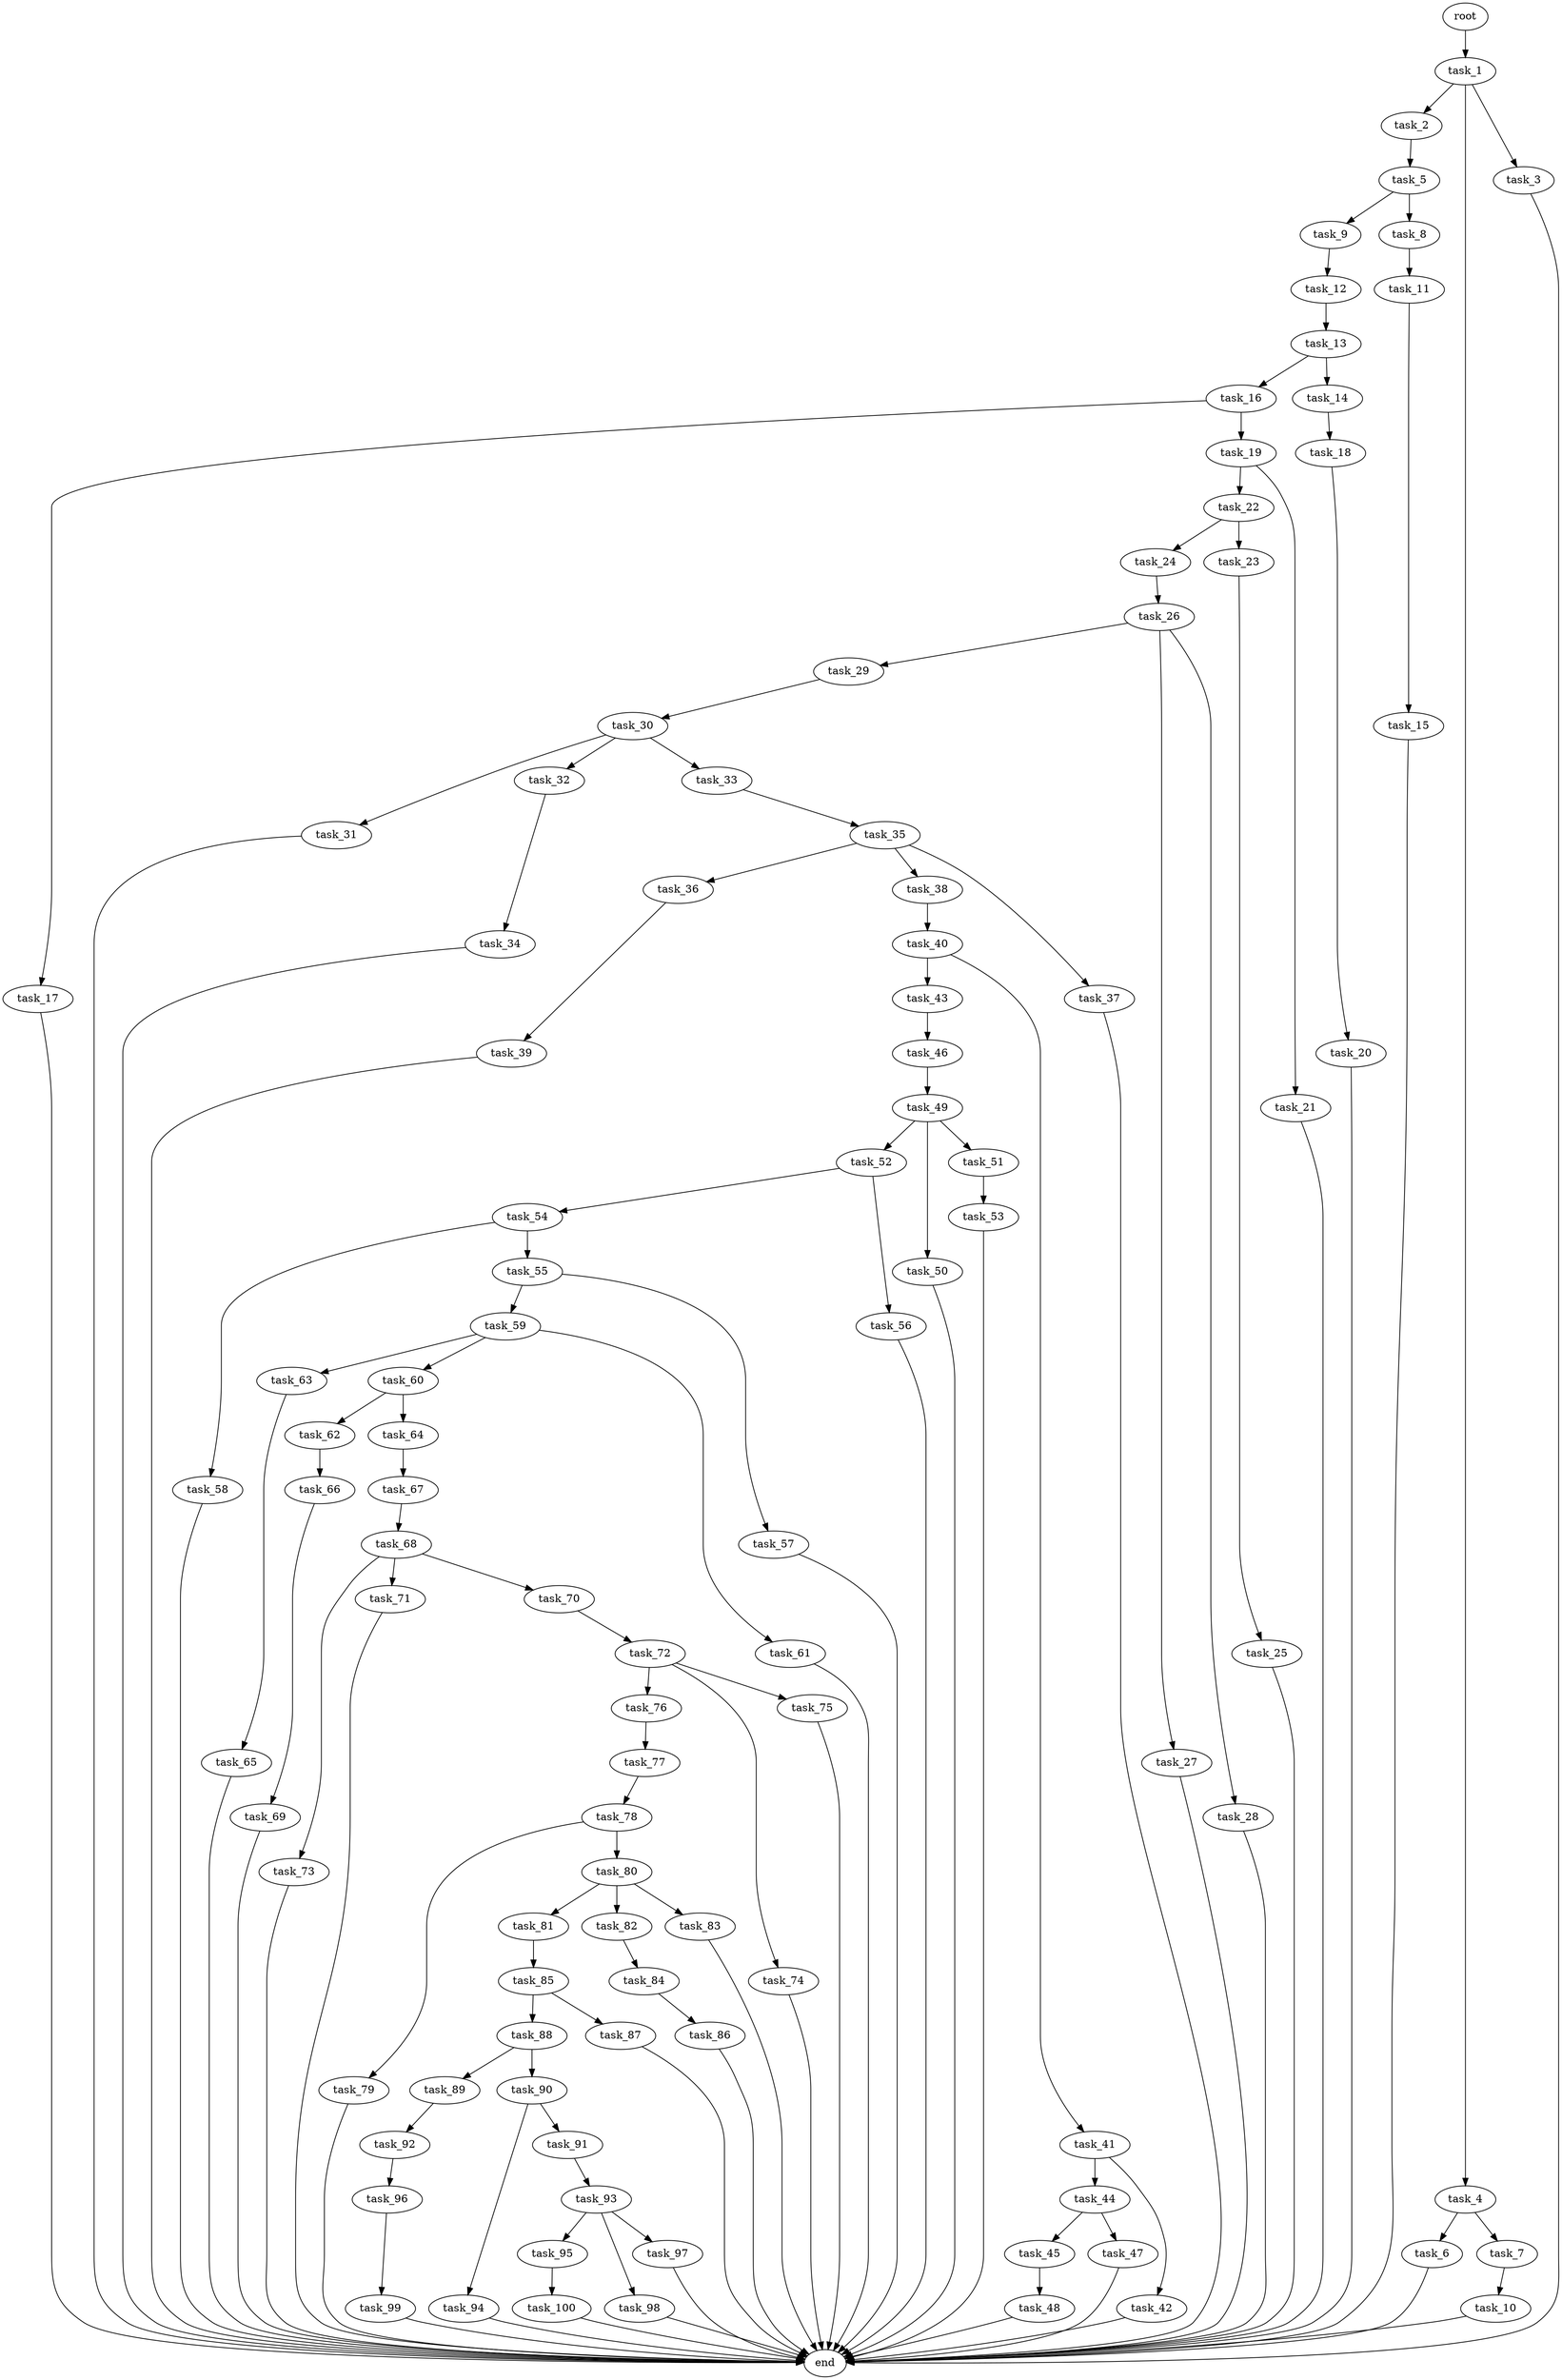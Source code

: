 digraph G {
  task_15 [size="5.525476e+11"];
  task_77 [size="9.639316e+11"];
  task_62 [size="2.214210e+11"];
  task_59 [size="2.531773e+11"];
  task_20 [size="7.134502e+11"];
  task_17 [size="7.000640e+11"];
  task_89 [size="7.247890e+11"];
  task_24 [size="3.893893e+11"];
  task_92 [size="8.055692e+11"];
  task_85 [size="4.724826e+11"];
  task_23 [size="2.491644e+11"];
  task_73 [size="8.158947e+11"];
  task_63 [size="4.529574e+11"];
  task_45 [size="1.092234e+10"];
  task_11 [size="3.915300e+11"];
  task_13 [size="1.768890e+11"];
  task_54 [size="4.224298e+11"];
  task_58 [size="6.154319e+11"];
  task_55 [size="3.326236e+11"];
  task_60 [size="3.317771e+11"];
  task_61 [size="2.897904e+11"];
  task_56 [size="2.460234e+11"];
  task_16 [size="8.221942e+11"];
  task_30 [size="4.633955e+11"];
  task_76 [size="3.762930e+11"];
  task_74 [size="2.249560e+10"];
  task_47 [size="3.221278e+11"];
  task_81 [size="9.123937e+10"];
  task_34 [size="3.345459e+11"];
  task_25 [size="1.742794e+11"];
  task_44 [size="2.846373e+11"];
  task_67 [size="1.474186e+11"];
  task_29 [size="8.856708e+11"];
  end [size="0.000000e+00"];
  task_66 [size="6.482955e+11"];
  task_2 [size="2.737667e+10"];
  task_4 [size="3.418949e+11"];
  task_86 [size="3.050145e+11"];
  task_64 [size="9.323914e+11"];
  task_36 [size="6.430290e+11"];
  task_71 [size="2.764604e+11"];
  task_94 [size="7.758726e+10"];
  task_95 [size="8.867941e+11"];
  task_96 [size="7.798220e+11"];
  task_48 [size="4.672157e+11"];
  task_53 [size="1.864868e+11"];
  task_5 [size="6.297612e+11"];
  task_79 [size="6.740908e+11"];
  task_52 [size="6.948934e+11"];
  task_31 [size="2.407588e+11"];
  task_1 [size="5.887766e+11"];
  task_82 [size="6.554598e+11"];
  task_19 [size="8.215322e+11"];
  task_40 [size="2.438982e+11"];
  task_57 [size="1.132532e+11"];
  task_83 [size="6.863736e+11"];
  task_6 [size="4.400053e+11"];
  task_80 [size="9.876404e+11"];
  task_22 [size="2.524351e+11"];
  task_99 [size="3.985178e+11"];
  task_100 [size="5.136233e+11"];
  task_84 [size="2.124699e+10"];
  task_90 [size="3.422755e+11"];
  task_49 [size="1.155415e+11"];
  task_3 [size="3.867589e+11"];
  task_14 [size="6.237139e+11"];
  task_18 [size="5.666153e+11"];
  task_42 [size="2.214570e+11"];
  task_10 [size="6.724349e+11"];
  task_70 [size="5.773210e+10"];
  task_78 [size="3.505220e+11"];
  task_50 [size="9.083922e+11"];
  task_21 [size="3.284776e+11"];
  task_32 [size="4.942975e+11"];
  task_51 [size="6.315814e+11"];
  task_46 [size="6.718515e+11"];
  task_12 [size="3.265102e+11"];
  task_9 [size="7.966942e+11"];
  task_93 [size="7.362648e+11"];
  task_43 [size="3.124852e+11"];
  task_26 [size="1.707901e+11"];
  task_41 [size="6.616417e+11"];
  task_27 [size="7.228769e+11"];
  task_68 [size="8.347232e+11"];
  task_65 [size="6.883621e+11"];
  task_39 [size="2.402529e+10"];
  task_38 [size="8.603373e+11"];
  task_72 [size="5.223138e+11"];
  task_98 [size="8.777336e+11"];
  task_28 [size="1.113360e+10"];
  task_69 [size="6.545615e+11"];
  task_88 [size="3.482647e+11"];
  task_91 [size="9.433048e+10"];
  task_8 [size="9.960769e+11"];
  task_75 [size="4.406450e+11"];
  task_33 [size="9.609030e+11"];
  root [size="0.000000e+00"];
  task_7 [size="4.451157e+11"];
  task_87 [size="8.212335e+11"];
  task_35 [size="5.047193e+11"];
  task_97 [size="7.483337e+10"];
  task_37 [size="5.614598e+11"];

  task_15 -> end [size="1.000000e-12"];
  task_77 -> task_78 [size="3.505220e+08"];
  task_62 -> task_66 [size="6.482955e+08"];
  task_59 -> task_61 [size="2.897904e+08"];
  task_59 -> task_63 [size="4.529574e+08"];
  task_59 -> task_60 [size="3.317771e+08"];
  task_20 -> end [size="1.000000e-12"];
  task_17 -> end [size="1.000000e-12"];
  task_89 -> task_92 [size="8.055692e+08"];
  task_24 -> task_26 [size="1.707901e+08"];
  task_92 -> task_96 [size="7.798220e+08"];
  task_85 -> task_87 [size="8.212335e+08"];
  task_85 -> task_88 [size="3.482647e+08"];
  task_23 -> task_25 [size="1.742794e+08"];
  task_73 -> end [size="1.000000e-12"];
  task_63 -> task_65 [size="6.883621e+08"];
  task_45 -> task_48 [size="4.672157e+08"];
  task_11 -> task_15 [size="5.525476e+08"];
  task_13 -> task_14 [size="6.237139e+08"];
  task_13 -> task_16 [size="8.221942e+08"];
  task_54 -> task_55 [size="3.326236e+08"];
  task_54 -> task_58 [size="6.154319e+08"];
  task_58 -> end [size="1.000000e-12"];
  task_55 -> task_59 [size="2.531773e+08"];
  task_55 -> task_57 [size="1.132532e+08"];
  task_60 -> task_64 [size="9.323914e+08"];
  task_60 -> task_62 [size="2.214210e+08"];
  task_61 -> end [size="1.000000e-12"];
  task_56 -> end [size="1.000000e-12"];
  task_16 -> task_19 [size="8.215322e+08"];
  task_16 -> task_17 [size="7.000640e+08"];
  task_30 -> task_31 [size="2.407588e+08"];
  task_30 -> task_32 [size="4.942975e+08"];
  task_30 -> task_33 [size="9.609030e+08"];
  task_76 -> task_77 [size="9.639316e+08"];
  task_74 -> end [size="1.000000e-12"];
  task_47 -> end [size="1.000000e-12"];
  task_81 -> task_85 [size="4.724826e+08"];
  task_34 -> end [size="1.000000e-12"];
  task_25 -> end [size="1.000000e-12"];
  task_44 -> task_45 [size="1.092234e+07"];
  task_44 -> task_47 [size="3.221278e+08"];
  task_67 -> task_68 [size="8.347232e+08"];
  task_29 -> task_30 [size="4.633955e+08"];
  task_66 -> task_69 [size="6.545615e+08"];
  task_2 -> task_5 [size="6.297612e+08"];
  task_4 -> task_7 [size="4.451157e+08"];
  task_4 -> task_6 [size="4.400053e+08"];
  task_86 -> end [size="1.000000e-12"];
  task_64 -> task_67 [size="1.474186e+08"];
  task_36 -> task_39 [size="2.402529e+07"];
  task_71 -> end [size="1.000000e-12"];
  task_94 -> end [size="1.000000e-12"];
  task_95 -> task_100 [size="5.136233e+08"];
  task_96 -> task_99 [size="3.985178e+08"];
  task_48 -> end [size="1.000000e-12"];
  task_53 -> end [size="1.000000e-12"];
  task_5 -> task_9 [size="7.966942e+08"];
  task_5 -> task_8 [size="9.960769e+08"];
  task_79 -> end [size="1.000000e-12"];
  task_52 -> task_56 [size="2.460234e+08"];
  task_52 -> task_54 [size="4.224298e+08"];
  task_31 -> end [size="1.000000e-12"];
  task_1 -> task_2 [size="2.737667e+07"];
  task_1 -> task_4 [size="3.418949e+08"];
  task_1 -> task_3 [size="3.867589e+08"];
  task_82 -> task_84 [size="2.124699e+07"];
  task_19 -> task_22 [size="2.524351e+08"];
  task_19 -> task_21 [size="3.284776e+08"];
  task_40 -> task_43 [size="3.124852e+08"];
  task_40 -> task_41 [size="6.616417e+08"];
  task_57 -> end [size="1.000000e-12"];
  task_83 -> end [size="1.000000e-12"];
  task_6 -> end [size="1.000000e-12"];
  task_80 -> task_81 [size="9.123937e+07"];
  task_80 -> task_82 [size="6.554598e+08"];
  task_80 -> task_83 [size="6.863736e+08"];
  task_22 -> task_23 [size="2.491644e+08"];
  task_22 -> task_24 [size="3.893893e+08"];
  task_99 -> end [size="1.000000e-12"];
  task_100 -> end [size="1.000000e-12"];
  task_84 -> task_86 [size="3.050145e+08"];
  task_90 -> task_91 [size="9.433048e+07"];
  task_90 -> task_94 [size="7.758726e+07"];
  task_49 -> task_52 [size="6.948934e+08"];
  task_49 -> task_50 [size="9.083922e+08"];
  task_49 -> task_51 [size="6.315814e+08"];
  task_3 -> end [size="1.000000e-12"];
  task_14 -> task_18 [size="5.666153e+08"];
  task_18 -> task_20 [size="7.134502e+08"];
  task_42 -> end [size="1.000000e-12"];
  task_10 -> end [size="1.000000e-12"];
  task_70 -> task_72 [size="5.223138e+08"];
  task_78 -> task_79 [size="6.740908e+08"];
  task_78 -> task_80 [size="9.876404e+08"];
  task_50 -> end [size="1.000000e-12"];
  task_21 -> end [size="1.000000e-12"];
  task_32 -> task_34 [size="3.345459e+08"];
  task_51 -> task_53 [size="1.864868e+08"];
  task_46 -> task_49 [size="1.155415e+08"];
  task_12 -> task_13 [size="1.768890e+08"];
  task_9 -> task_12 [size="3.265102e+08"];
  task_93 -> task_95 [size="8.867941e+08"];
  task_93 -> task_98 [size="8.777336e+08"];
  task_93 -> task_97 [size="7.483337e+07"];
  task_43 -> task_46 [size="6.718515e+08"];
  task_26 -> task_29 [size="8.856708e+08"];
  task_26 -> task_27 [size="7.228769e+08"];
  task_26 -> task_28 [size="1.113360e+07"];
  task_41 -> task_44 [size="2.846373e+08"];
  task_41 -> task_42 [size="2.214570e+08"];
  task_27 -> end [size="1.000000e-12"];
  task_68 -> task_70 [size="5.773210e+07"];
  task_68 -> task_71 [size="2.764604e+08"];
  task_68 -> task_73 [size="8.158947e+08"];
  task_65 -> end [size="1.000000e-12"];
  task_39 -> end [size="1.000000e-12"];
  task_38 -> task_40 [size="2.438982e+08"];
  task_72 -> task_75 [size="4.406450e+08"];
  task_72 -> task_74 [size="2.249560e+07"];
  task_72 -> task_76 [size="3.762930e+08"];
  task_98 -> end [size="1.000000e-12"];
  task_28 -> end [size="1.000000e-12"];
  task_69 -> end [size="1.000000e-12"];
  task_88 -> task_89 [size="7.247890e+08"];
  task_88 -> task_90 [size="3.422755e+08"];
  task_91 -> task_93 [size="7.362648e+08"];
  task_8 -> task_11 [size="3.915300e+08"];
  task_75 -> end [size="1.000000e-12"];
  task_33 -> task_35 [size="5.047193e+08"];
  root -> task_1 [size="1.000000e-12"];
  task_7 -> task_10 [size="6.724349e+08"];
  task_87 -> end [size="1.000000e-12"];
  task_35 -> task_36 [size="6.430290e+08"];
  task_35 -> task_37 [size="5.614598e+08"];
  task_35 -> task_38 [size="8.603373e+08"];
  task_97 -> end [size="1.000000e-12"];
  task_37 -> end [size="1.000000e-12"];
}
